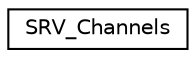 digraph "Graphical Class Hierarchy"
{
 // INTERACTIVE_SVG=YES
  edge [fontname="Helvetica",fontsize="10",labelfontname="Helvetica",labelfontsize="10"];
  node [fontname="Helvetica",fontsize="10",shape=record];
  rankdir="LR";
  Node1 [label="SRV_Channels",height=0.2,width=0.4,color="black", fillcolor="white", style="filled",URL="$classSRV__Channels.html"];
}
